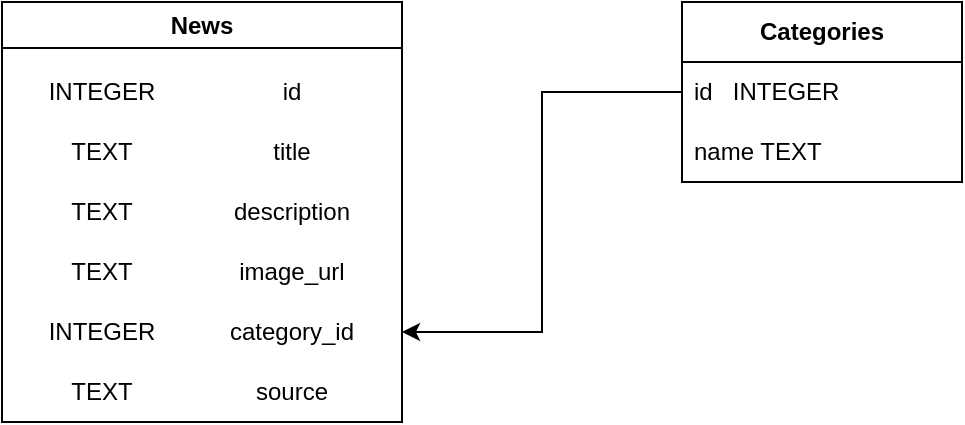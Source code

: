 <mxfile version="21.3.3" type="device">
  <diagram name="Page-1" id="9f46799a-70d6-7492-0946-bef42562c5a5">
    <mxGraphModel dx="1282" dy="728" grid="1" gridSize="10" guides="1" tooltips="1" connect="1" arrows="1" fold="1" page="1" pageScale="1" pageWidth="1100" pageHeight="850" background="none" math="0" shadow="0">
      <root>
        <mxCell id="0" />
        <mxCell id="1" parent="0" />
        <mxCell id="fvxS7JqYykKas9YgZxoP-10" value="News" style="swimlane;whiteSpace=wrap;html=1;" vertex="1" parent="1">
          <mxGeometry x="130" y="110" width="200" height="210" as="geometry" />
        </mxCell>
        <mxCell id="fvxS7JqYykKas9YgZxoP-11" value="id" style="text;html=1;strokeColor=none;fillColor=none;align=center;verticalAlign=middle;whiteSpace=wrap;rounded=0;" vertex="1" parent="fvxS7JqYykKas9YgZxoP-10">
          <mxGeometry x="90" y="30" width="110" height="30" as="geometry" />
        </mxCell>
        <mxCell id="fvxS7JqYykKas9YgZxoP-12" value="title" style="text;html=1;strokeColor=none;fillColor=none;align=center;verticalAlign=middle;whiteSpace=wrap;rounded=0;" vertex="1" parent="fvxS7JqYykKas9YgZxoP-10">
          <mxGeometry x="90" y="60" width="110" height="30" as="geometry" />
        </mxCell>
        <mxCell id="fvxS7JqYykKas9YgZxoP-13" value="&lt;span style=&quot;font-weight: normal;&quot;&gt;description&lt;/span&gt;" style="text;html=1;strokeColor=none;fillColor=none;align=center;verticalAlign=middle;whiteSpace=wrap;rounded=0;fontStyle=1" vertex="1" parent="fvxS7JqYykKas9YgZxoP-10">
          <mxGeometry x="90" y="90" width="110" height="30" as="geometry" />
        </mxCell>
        <mxCell id="fvxS7JqYykKas9YgZxoP-15" value="image_url" style="text;html=1;strokeColor=none;fillColor=none;align=center;verticalAlign=middle;whiteSpace=wrap;rounded=0;" vertex="1" parent="fvxS7JqYykKas9YgZxoP-10">
          <mxGeometry x="90" y="120" width="110" height="30" as="geometry" />
        </mxCell>
        <mxCell id="fvxS7JqYykKas9YgZxoP-16" value="category_id" style="text;html=1;strokeColor=none;fillColor=none;align=center;verticalAlign=middle;whiteSpace=wrap;rounded=0;" vertex="1" parent="fvxS7JqYykKas9YgZxoP-10">
          <mxGeometry x="90" y="150" width="110" height="30" as="geometry" />
        </mxCell>
        <mxCell id="fvxS7JqYykKas9YgZxoP-17" value="source" style="text;html=1;strokeColor=none;fillColor=none;align=center;verticalAlign=middle;whiteSpace=wrap;rounded=0;" vertex="1" parent="fvxS7JqYykKas9YgZxoP-10">
          <mxGeometry x="90" y="180" width="110" height="30" as="geometry" />
        </mxCell>
        <mxCell id="fvxS7JqYykKas9YgZxoP-31" value="INTEGER" style="text;html=1;strokeColor=none;fillColor=none;align=center;verticalAlign=middle;whiteSpace=wrap;rounded=0;" vertex="1" parent="fvxS7JqYykKas9YgZxoP-10">
          <mxGeometry y="30" width="100" height="30" as="geometry" />
        </mxCell>
        <mxCell id="fvxS7JqYykKas9YgZxoP-32" value="TEXT" style="text;html=1;strokeColor=none;fillColor=none;align=center;verticalAlign=middle;whiteSpace=wrap;rounded=0;" vertex="1" parent="fvxS7JqYykKas9YgZxoP-10">
          <mxGeometry y="60" width="100" height="30" as="geometry" />
        </mxCell>
        <mxCell id="fvxS7JqYykKas9YgZxoP-33" value="TEXT" style="text;html=1;strokeColor=none;fillColor=none;align=center;verticalAlign=middle;whiteSpace=wrap;rounded=0;" vertex="1" parent="fvxS7JqYykKas9YgZxoP-10">
          <mxGeometry y="90" width="100" height="30" as="geometry" />
        </mxCell>
        <mxCell id="fvxS7JqYykKas9YgZxoP-34" value="TEXT" style="text;html=1;strokeColor=none;fillColor=none;align=center;verticalAlign=middle;whiteSpace=wrap;rounded=0;" vertex="1" parent="fvxS7JqYykKas9YgZxoP-10">
          <mxGeometry y="120" width="100" height="30" as="geometry" />
        </mxCell>
        <mxCell id="fvxS7JqYykKas9YgZxoP-35" value="INTEGER" style="text;html=1;strokeColor=none;fillColor=none;align=center;verticalAlign=middle;whiteSpace=wrap;rounded=0;" vertex="1" parent="fvxS7JqYykKas9YgZxoP-10">
          <mxGeometry y="150" width="100" height="30" as="geometry" />
        </mxCell>
        <mxCell id="fvxS7JqYykKas9YgZxoP-36" value="TEXT" style="text;html=1;strokeColor=none;fillColor=none;align=center;verticalAlign=middle;whiteSpace=wrap;rounded=0;" vertex="1" parent="fvxS7JqYykKas9YgZxoP-10">
          <mxGeometry y="180" width="100" height="30" as="geometry" />
        </mxCell>
        <mxCell id="fvxS7JqYykKas9YgZxoP-18" value="&lt;b&gt;Categories&lt;/b&gt;" style="swimlane;fontStyle=0;childLayout=stackLayout;horizontal=1;startSize=30;horizontalStack=0;resizeParent=1;resizeParentMax=0;resizeLast=0;collapsible=1;marginBottom=0;whiteSpace=wrap;html=1;" vertex="1" parent="1">
          <mxGeometry x="470" y="110" width="140" height="90" as="geometry" />
        </mxCell>
        <mxCell id="fvxS7JqYykKas9YgZxoP-19" value="id&amp;nbsp;&lt;span style=&quot;white-space: pre;&quot;&gt;	&lt;/span&gt;&lt;span style=&quot;white-space: pre;&quot;&gt;	&lt;/span&gt;INTEGER" style="text;strokeColor=none;fillColor=none;align=left;verticalAlign=middle;spacingLeft=4;spacingRight=4;overflow=hidden;points=[[0,0.5],[1,0.5]];portConstraint=eastwest;rotatable=0;whiteSpace=wrap;html=1;" vertex="1" parent="fvxS7JqYykKas9YgZxoP-18">
          <mxGeometry y="30" width="140" height="30" as="geometry" />
        </mxCell>
        <mxCell id="fvxS7JqYykKas9YgZxoP-20" value="name&lt;span style=&quot;white-space: pre;&quot;&gt;	&lt;/span&gt;TEXT" style="text;strokeColor=none;fillColor=none;align=left;verticalAlign=middle;spacingLeft=4;spacingRight=4;overflow=hidden;points=[[0,0.5],[1,0.5]];portConstraint=eastwest;rotatable=0;whiteSpace=wrap;html=1;" vertex="1" parent="fvxS7JqYykKas9YgZxoP-18">
          <mxGeometry y="60" width="140" height="30" as="geometry" />
        </mxCell>
        <mxCell id="fvxS7JqYykKas9YgZxoP-23" style="edgeStyle=orthogonalEdgeStyle;rounded=0;orthogonalLoop=1;jettySize=auto;html=1;exitX=0;exitY=0.5;exitDx=0;exitDy=0;entryX=1;entryY=0.5;entryDx=0;entryDy=0;" edge="1" parent="1" source="fvxS7JqYykKas9YgZxoP-19" target="fvxS7JqYykKas9YgZxoP-16">
          <mxGeometry relative="1" as="geometry" />
        </mxCell>
      </root>
    </mxGraphModel>
  </diagram>
</mxfile>
